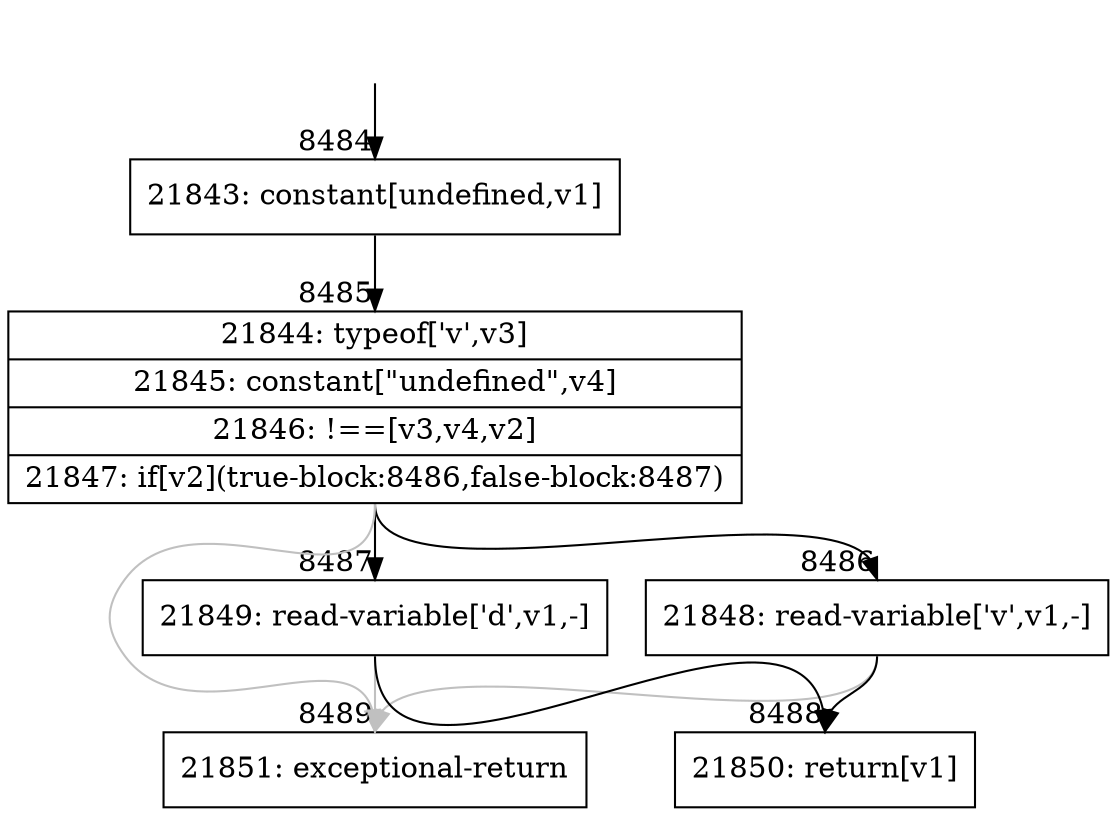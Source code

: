 digraph {
rankdir="TD"
BB_entry624[shape=none,label=""];
BB_entry624 -> BB8484 [tailport=s, headport=n, headlabel="    8484"]
BB8484 [shape=record label="{21843: constant[undefined,v1]}" ] 
BB8484 -> BB8485 [tailport=s, headport=n, headlabel="      8485"]
BB8485 [shape=record label="{21844: typeof['v',v3]|21845: constant[\"undefined\",v4]|21846: !==[v3,v4,v2]|21847: if[v2](true-block:8486,false-block:8487)}" ] 
BB8485 -> BB8486 [tailport=s, headport=n, headlabel="      8486"]
BB8485 -> BB8487 [tailport=s, headport=n, headlabel="      8487"]
BB8485 -> BB8489 [tailport=s, headport=n, color=gray, headlabel="      8489"]
BB8486 [shape=record label="{21848: read-variable['v',v1,-]}" ] 
BB8486 -> BB8488 [tailport=s, headport=n, headlabel="      8488"]
BB8486 -> BB8489 [tailport=s, headport=n, color=gray]
BB8487 [shape=record label="{21849: read-variable['d',v1,-]}" ] 
BB8487 -> BB8488 [tailport=s, headport=n]
BB8487 -> BB8489 [tailport=s, headport=n, color=gray]
BB8488 [shape=record label="{21850: return[v1]}" ] 
BB8489 [shape=record label="{21851: exceptional-return}" ] 
//#$~ 12946
}
